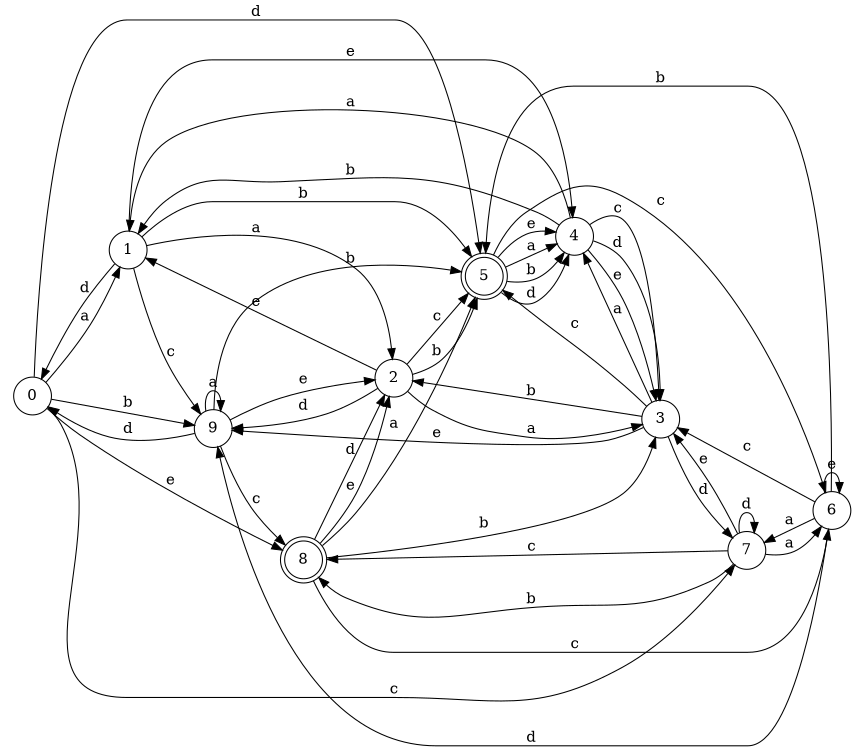 digraph n8_3 {
__start0 [label="" shape="none"];

rankdir=LR;
size="8,5";

s0 [style="filled", color="black", fillcolor="white" shape="circle", label="0"];
s1 [style="filled", color="black", fillcolor="white" shape="circle", label="1"];
s2 [style="filled", color="black", fillcolor="white" shape="circle", label="2"];
s3 [style="filled", color="black", fillcolor="white" shape="circle", label="3"];
s4 [style="filled", color="black", fillcolor="white" shape="circle", label="4"];
s5 [style="rounded,filled", color="black", fillcolor="white" shape="doublecircle", label="5"];
s6 [style="filled", color="black", fillcolor="white" shape="circle", label="6"];
s7 [style="filled", color="black", fillcolor="white" shape="circle", label="7"];
s8 [style="rounded,filled", color="black", fillcolor="white" shape="doublecircle", label="8"];
s9 [style="filled", color="black", fillcolor="white" shape="circle", label="9"];
s0 -> s1 [label="a"];
s0 -> s9 [label="b"];
s0 -> s7 [label="c"];
s0 -> s5 [label="d"];
s0 -> s8 [label="e"];
s1 -> s2 [label="a"];
s1 -> s5 [label="b"];
s1 -> s9 [label="c"];
s1 -> s0 [label="d"];
s1 -> s4 [label="e"];
s2 -> s3 [label="a"];
s2 -> s5 [label="b"];
s2 -> s5 [label="c"];
s2 -> s9 [label="d"];
s2 -> s1 [label="e"];
s3 -> s4 [label="a"];
s3 -> s2 [label="b"];
s3 -> s5 [label="c"];
s3 -> s7 [label="d"];
s3 -> s9 [label="e"];
s4 -> s1 [label="a"];
s4 -> s1 [label="b"];
s4 -> s3 [label="c"];
s4 -> s3 [label="d"];
s4 -> s3 [label="e"];
s5 -> s4 [label="a"];
s5 -> s4 [label="b"];
s5 -> s6 [label="c"];
s5 -> s4 [label="d"];
s5 -> s4 [label="e"];
s6 -> s7 [label="a"];
s6 -> s5 [label="b"];
s6 -> s3 [label="c"];
s6 -> s9 [label="d"];
s6 -> s6 [label="e"];
s7 -> s6 [label="a"];
s7 -> s8 [label="b"];
s7 -> s8 [label="c"];
s7 -> s7 [label="d"];
s7 -> s3 [label="e"];
s8 -> s5 [label="a"];
s8 -> s3 [label="b"];
s8 -> s6 [label="c"];
s8 -> s2 [label="d"];
s8 -> s2 [label="e"];
s9 -> s9 [label="a"];
s9 -> s5 [label="b"];
s9 -> s8 [label="c"];
s9 -> s0 [label="d"];
s9 -> s2 [label="e"];

}